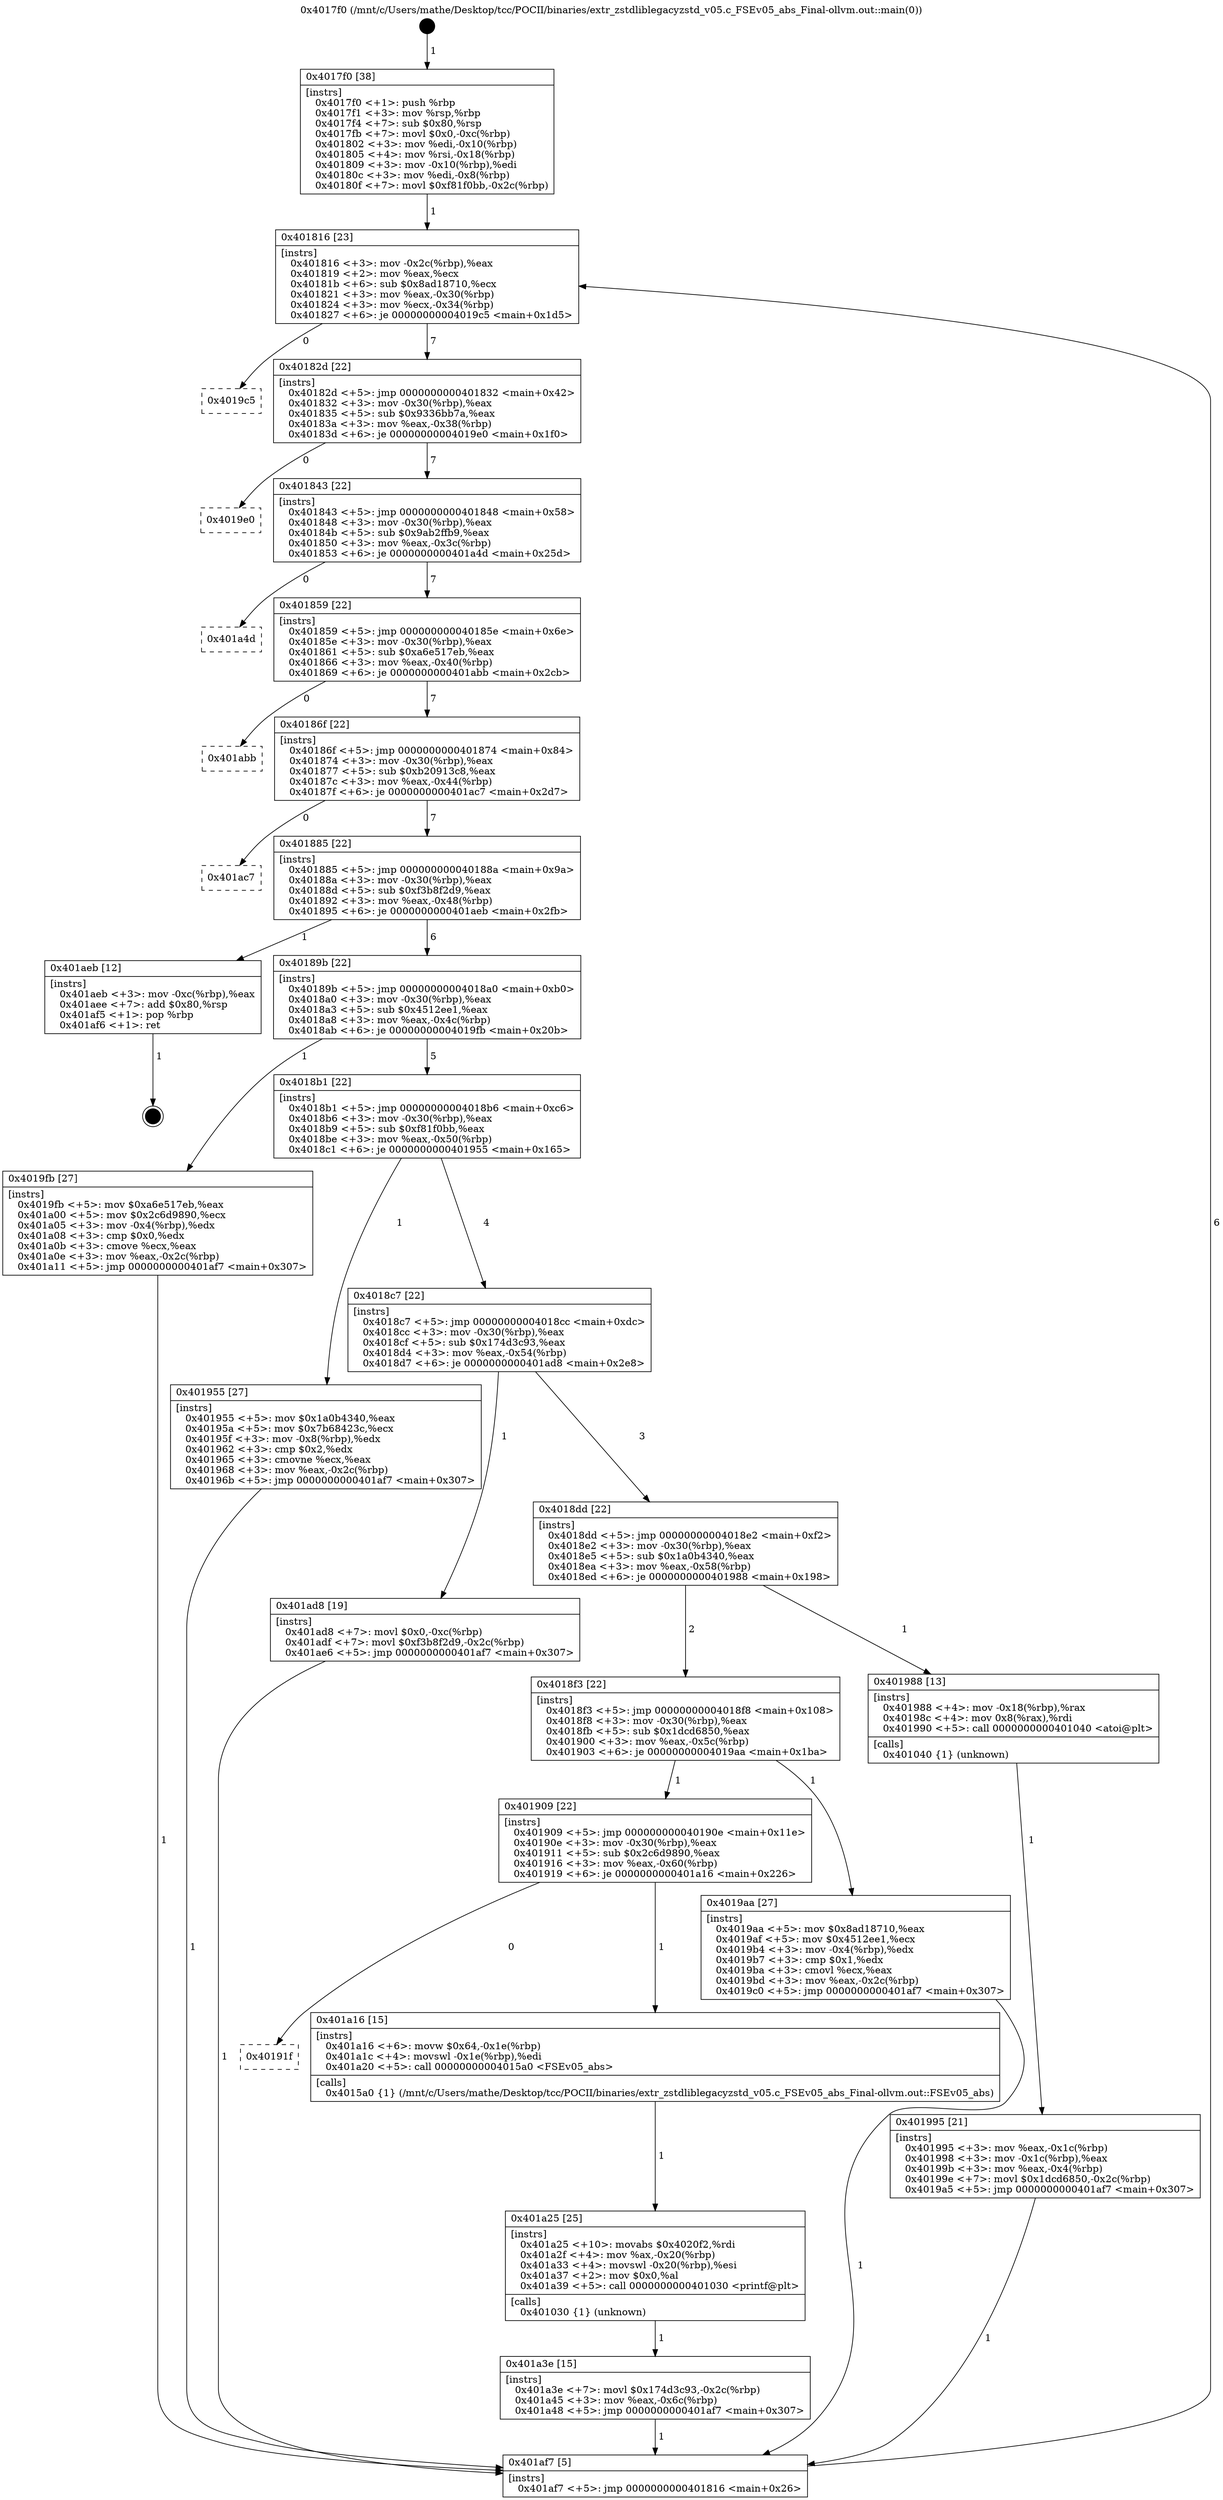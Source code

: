 digraph "0x4017f0" {
  label = "0x4017f0 (/mnt/c/Users/mathe/Desktop/tcc/POCII/binaries/extr_zstdliblegacyzstd_v05.c_FSEv05_abs_Final-ollvm.out::main(0))"
  labelloc = "t"
  node[shape=record]

  Entry [label="",width=0.3,height=0.3,shape=circle,fillcolor=black,style=filled]
  "0x401816" [label="{
     0x401816 [23]\l
     | [instrs]\l
     &nbsp;&nbsp;0x401816 \<+3\>: mov -0x2c(%rbp),%eax\l
     &nbsp;&nbsp;0x401819 \<+2\>: mov %eax,%ecx\l
     &nbsp;&nbsp;0x40181b \<+6\>: sub $0x8ad18710,%ecx\l
     &nbsp;&nbsp;0x401821 \<+3\>: mov %eax,-0x30(%rbp)\l
     &nbsp;&nbsp;0x401824 \<+3\>: mov %ecx,-0x34(%rbp)\l
     &nbsp;&nbsp;0x401827 \<+6\>: je 00000000004019c5 \<main+0x1d5\>\l
  }"]
  "0x4019c5" [label="{
     0x4019c5\l
  }", style=dashed]
  "0x40182d" [label="{
     0x40182d [22]\l
     | [instrs]\l
     &nbsp;&nbsp;0x40182d \<+5\>: jmp 0000000000401832 \<main+0x42\>\l
     &nbsp;&nbsp;0x401832 \<+3\>: mov -0x30(%rbp),%eax\l
     &nbsp;&nbsp;0x401835 \<+5\>: sub $0x9336bb7a,%eax\l
     &nbsp;&nbsp;0x40183a \<+3\>: mov %eax,-0x38(%rbp)\l
     &nbsp;&nbsp;0x40183d \<+6\>: je 00000000004019e0 \<main+0x1f0\>\l
  }"]
  Exit [label="",width=0.3,height=0.3,shape=circle,fillcolor=black,style=filled,peripheries=2]
  "0x4019e0" [label="{
     0x4019e0\l
  }", style=dashed]
  "0x401843" [label="{
     0x401843 [22]\l
     | [instrs]\l
     &nbsp;&nbsp;0x401843 \<+5\>: jmp 0000000000401848 \<main+0x58\>\l
     &nbsp;&nbsp;0x401848 \<+3\>: mov -0x30(%rbp),%eax\l
     &nbsp;&nbsp;0x40184b \<+5\>: sub $0x9ab2ffb9,%eax\l
     &nbsp;&nbsp;0x401850 \<+3\>: mov %eax,-0x3c(%rbp)\l
     &nbsp;&nbsp;0x401853 \<+6\>: je 0000000000401a4d \<main+0x25d\>\l
  }"]
  "0x401a3e" [label="{
     0x401a3e [15]\l
     | [instrs]\l
     &nbsp;&nbsp;0x401a3e \<+7\>: movl $0x174d3c93,-0x2c(%rbp)\l
     &nbsp;&nbsp;0x401a45 \<+3\>: mov %eax,-0x6c(%rbp)\l
     &nbsp;&nbsp;0x401a48 \<+5\>: jmp 0000000000401af7 \<main+0x307\>\l
  }"]
  "0x401a4d" [label="{
     0x401a4d\l
  }", style=dashed]
  "0x401859" [label="{
     0x401859 [22]\l
     | [instrs]\l
     &nbsp;&nbsp;0x401859 \<+5\>: jmp 000000000040185e \<main+0x6e\>\l
     &nbsp;&nbsp;0x40185e \<+3\>: mov -0x30(%rbp),%eax\l
     &nbsp;&nbsp;0x401861 \<+5\>: sub $0xa6e517eb,%eax\l
     &nbsp;&nbsp;0x401866 \<+3\>: mov %eax,-0x40(%rbp)\l
     &nbsp;&nbsp;0x401869 \<+6\>: je 0000000000401abb \<main+0x2cb\>\l
  }"]
  "0x401a25" [label="{
     0x401a25 [25]\l
     | [instrs]\l
     &nbsp;&nbsp;0x401a25 \<+10\>: movabs $0x4020f2,%rdi\l
     &nbsp;&nbsp;0x401a2f \<+4\>: mov %ax,-0x20(%rbp)\l
     &nbsp;&nbsp;0x401a33 \<+4\>: movswl -0x20(%rbp),%esi\l
     &nbsp;&nbsp;0x401a37 \<+2\>: mov $0x0,%al\l
     &nbsp;&nbsp;0x401a39 \<+5\>: call 0000000000401030 \<printf@plt\>\l
     | [calls]\l
     &nbsp;&nbsp;0x401030 \{1\} (unknown)\l
  }"]
  "0x401abb" [label="{
     0x401abb\l
  }", style=dashed]
  "0x40186f" [label="{
     0x40186f [22]\l
     | [instrs]\l
     &nbsp;&nbsp;0x40186f \<+5\>: jmp 0000000000401874 \<main+0x84\>\l
     &nbsp;&nbsp;0x401874 \<+3\>: mov -0x30(%rbp),%eax\l
     &nbsp;&nbsp;0x401877 \<+5\>: sub $0xb20913c8,%eax\l
     &nbsp;&nbsp;0x40187c \<+3\>: mov %eax,-0x44(%rbp)\l
     &nbsp;&nbsp;0x40187f \<+6\>: je 0000000000401ac7 \<main+0x2d7\>\l
  }"]
  "0x40191f" [label="{
     0x40191f\l
  }", style=dashed]
  "0x401ac7" [label="{
     0x401ac7\l
  }", style=dashed]
  "0x401885" [label="{
     0x401885 [22]\l
     | [instrs]\l
     &nbsp;&nbsp;0x401885 \<+5\>: jmp 000000000040188a \<main+0x9a\>\l
     &nbsp;&nbsp;0x40188a \<+3\>: mov -0x30(%rbp),%eax\l
     &nbsp;&nbsp;0x40188d \<+5\>: sub $0xf3b8f2d9,%eax\l
     &nbsp;&nbsp;0x401892 \<+3\>: mov %eax,-0x48(%rbp)\l
     &nbsp;&nbsp;0x401895 \<+6\>: je 0000000000401aeb \<main+0x2fb\>\l
  }"]
  "0x401a16" [label="{
     0x401a16 [15]\l
     | [instrs]\l
     &nbsp;&nbsp;0x401a16 \<+6\>: movw $0x64,-0x1e(%rbp)\l
     &nbsp;&nbsp;0x401a1c \<+4\>: movswl -0x1e(%rbp),%edi\l
     &nbsp;&nbsp;0x401a20 \<+5\>: call 00000000004015a0 \<FSEv05_abs\>\l
     | [calls]\l
     &nbsp;&nbsp;0x4015a0 \{1\} (/mnt/c/Users/mathe/Desktop/tcc/POCII/binaries/extr_zstdliblegacyzstd_v05.c_FSEv05_abs_Final-ollvm.out::FSEv05_abs)\l
  }"]
  "0x401aeb" [label="{
     0x401aeb [12]\l
     | [instrs]\l
     &nbsp;&nbsp;0x401aeb \<+3\>: mov -0xc(%rbp),%eax\l
     &nbsp;&nbsp;0x401aee \<+7\>: add $0x80,%rsp\l
     &nbsp;&nbsp;0x401af5 \<+1\>: pop %rbp\l
     &nbsp;&nbsp;0x401af6 \<+1\>: ret\l
  }"]
  "0x40189b" [label="{
     0x40189b [22]\l
     | [instrs]\l
     &nbsp;&nbsp;0x40189b \<+5\>: jmp 00000000004018a0 \<main+0xb0\>\l
     &nbsp;&nbsp;0x4018a0 \<+3\>: mov -0x30(%rbp),%eax\l
     &nbsp;&nbsp;0x4018a3 \<+5\>: sub $0x4512ee1,%eax\l
     &nbsp;&nbsp;0x4018a8 \<+3\>: mov %eax,-0x4c(%rbp)\l
     &nbsp;&nbsp;0x4018ab \<+6\>: je 00000000004019fb \<main+0x20b\>\l
  }"]
  "0x401909" [label="{
     0x401909 [22]\l
     | [instrs]\l
     &nbsp;&nbsp;0x401909 \<+5\>: jmp 000000000040190e \<main+0x11e\>\l
     &nbsp;&nbsp;0x40190e \<+3\>: mov -0x30(%rbp),%eax\l
     &nbsp;&nbsp;0x401911 \<+5\>: sub $0x2c6d9890,%eax\l
     &nbsp;&nbsp;0x401916 \<+3\>: mov %eax,-0x60(%rbp)\l
     &nbsp;&nbsp;0x401919 \<+6\>: je 0000000000401a16 \<main+0x226\>\l
  }"]
  "0x4019fb" [label="{
     0x4019fb [27]\l
     | [instrs]\l
     &nbsp;&nbsp;0x4019fb \<+5\>: mov $0xa6e517eb,%eax\l
     &nbsp;&nbsp;0x401a00 \<+5\>: mov $0x2c6d9890,%ecx\l
     &nbsp;&nbsp;0x401a05 \<+3\>: mov -0x4(%rbp),%edx\l
     &nbsp;&nbsp;0x401a08 \<+3\>: cmp $0x0,%edx\l
     &nbsp;&nbsp;0x401a0b \<+3\>: cmove %ecx,%eax\l
     &nbsp;&nbsp;0x401a0e \<+3\>: mov %eax,-0x2c(%rbp)\l
     &nbsp;&nbsp;0x401a11 \<+5\>: jmp 0000000000401af7 \<main+0x307\>\l
  }"]
  "0x4018b1" [label="{
     0x4018b1 [22]\l
     | [instrs]\l
     &nbsp;&nbsp;0x4018b1 \<+5\>: jmp 00000000004018b6 \<main+0xc6\>\l
     &nbsp;&nbsp;0x4018b6 \<+3\>: mov -0x30(%rbp),%eax\l
     &nbsp;&nbsp;0x4018b9 \<+5\>: sub $0xf81f0bb,%eax\l
     &nbsp;&nbsp;0x4018be \<+3\>: mov %eax,-0x50(%rbp)\l
     &nbsp;&nbsp;0x4018c1 \<+6\>: je 0000000000401955 \<main+0x165\>\l
  }"]
  "0x4019aa" [label="{
     0x4019aa [27]\l
     | [instrs]\l
     &nbsp;&nbsp;0x4019aa \<+5\>: mov $0x8ad18710,%eax\l
     &nbsp;&nbsp;0x4019af \<+5\>: mov $0x4512ee1,%ecx\l
     &nbsp;&nbsp;0x4019b4 \<+3\>: mov -0x4(%rbp),%edx\l
     &nbsp;&nbsp;0x4019b7 \<+3\>: cmp $0x1,%edx\l
     &nbsp;&nbsp;0x4019ba \<+3\>: cmovl %ecx,%eax\l
     &nbsp;&nbsp;0x4019bd \<+3\>: mov %eax,-0x2c(%rbp)\l
     &nbsp;&nbsp;0x4019c0 \<+5\>: jmp 0000000000401af7 \<main+0x307\>\l
  }"]
  "0x401955" [label="{
     0x401955 [27]\l
     | [instrs]\l
     &nbsp;&nbsp;0x401955 \<+5\>: mov $0x1a0b4340,%eax\l
     &nbsp;&nbsp;0x40195a \<+5\>: mov $0x7b68423c,%ecx\l
     &nbsp;&nbsp;0x40195f \<+3\>: mov -0x8(%rbp),%edx\l
     &nbsp;&nbsp;0x401962 \<+3\>: cmp $0x2,%edx\l
     &nbsp;&nbsp;0x401965 \<+3\>: cmovne %ecx,%eax\l
     &nbsp;&nbsp;0x401968 \<+3\>: mov %eax,-0x2c(%rbp)\l
     &nbsp;&nbsp;0x40196b \<+5\>: jmp 0000000000401af7 \<main+0x307\>\l
  }"]
  "0x4018c7" [label="{
     0x4018c7 [22]\l
     | [instrs]\l
     &nbsp;&nbsp;0x4018c7 \<+5\>: jmp 00000000004018cc \<main+0xdc\>\l
     &nbsp;&nbsp;0x4018cc \<+3\>: mov -0x30(%rbp),%eax\l
     &nbsp;&nbsp;0x4018cf \<+5\>: sub $0x174d3c93,%eax\l
     &nbsp;&nbsp;0x4018d4 \<+3\>: mov %eax,-0x54(%rbp)\l
     &nbsp;&nbsp;0x4018d7 \<+6\>: je 0000000000401ad8 \<main+0x2e8\>\l
  }"]
  "0x401af7" [label="{
     0x401af7 [5]\l
     | [instrs]\l
     &nbsp;&nbsp;0x401af7 \<+5\>: jmp 0000000000401816 \<main+0x26\>\l
  }"]
  "0x4017f0" [label="{
     0x4017f0 [38]\l
     | [instrs]\l
     &nbsp;&nbsp;0x4017f0 \<+1\>: push %rbp\l
     &nbsp;&nbsp;0x4017f1 \<+3\>: mov %rsp,%rbp\l
     &nbsp;&nbsp;0x4017f4 \<+7\>: sub $0x80,%rsp\l
     &nbsp;&nbsp;0x4017fb \<+7\>: movl $0x0,-0xc(%rbp)\l
     &nbsp;&nbsp;0x401802 \<+3\>: mov %edi,-0x10(%rbp)\l
     &nbsp;&nbsp;0x401805 \<+4\>: mov %rsi,-0x18(%rbp)\l
     &nbsp;&nbsp;0x401809 \<+3\>: mov -0x10(%rbp),%edi\l
     &nbsp;&nbsp;0x40180c \<+3\>: mov %edi,-0x8(%rbp)\l
     &nbsp;&nbsp;0x40180f \<+7\>: movl $0xf81f0bb,-0x2c(%rbp)\l
  }"]
  "0x401995" [label="{
     0x401995 [21]\l
     | [instrs]\l
     &nbsp;&nbsp;0x401995 \<+3\>: mov %eax,-0x1c(%rbp)\l
     &nbsp;&nbsp;0x401998 \<+3\>: mov -0x1c(%rbp),%eax\l
     &nbsp;&nbsp;0x40199b \<+3\>: mov %eax,-0x4(%rbp)\l
     &nbsp;&nbsp;0x40199e \<+7\>: movl $0x1dcd6850,-0x2c(%rbp)\l
     &nbsp;&nbsp;0x4019a5 \<+5\>: jmp 0000000000401af7 \<main+0x307\>\l
  }"]
  "0x401ad8" [label="{
     0x401ad8 [19]\l
     | [instrs]\l
     &nbsp;&nbsp;0x401ad8 \<+7\>: movl $0x0,-0xc(%rbp)\l
     &nbsp;&nbsp;0x401adf \<+7\>: movl $0xf3b8f2d9,-0x2c(%rbp)\l
     &nbsp;&nbsp;0x401ae6 \<+5\>: jmp 0000000000401af7 \<main+0x307\>\l
  }"]
  "0x4018dd" [label="{
     0x4018dd [22]\l
     | [instrs]\l
     &nbsp;&nbsp;0x4018dd \<+5\>: jmp 00000000004018e2 \<main+0xf2\>\l
     &nbsp;&nbsp;0x4018e2 \<+3\>: mov -0x30(%rbp),%eax\l
     &nbsp;&nbsp;0x4018e5 \<+5\>: sub $0x1a0b4340,%eax\l
     &nbsp;&nbsp;0x4018ea \<+3\>: mov %eax,-0x58(%rbp)\l
     &nbsp;&nbsp;0x4018ed \<+6\>: je 0000000000401988 \<main+0x198\>\l
  }"]
  "0x4018f3" [label="{
     0x4018f3 [22]\l
     | [instrs]\l
     &nbsp;&nbsp;0x4018f3 \<+5\>: jmp 00000000004018f8 \<main+0x108\>\l
     &nbsp;&nbsp;0x4018f8 \<+3\>: mov -0x30(%rbp),%eax\l
     &nbsp;&nbsp;0x4018fb \<+5\>: sub $0x1dcd6850,%eax\l
     &nbsp;&nbsp;0x401900 \<+3\>: mov %eax,-0x5c(%rbp)\l
     &nbsp;&nbsp;0x401903 \<+6\>: je 00000000004019aa \<main+0x1ba\>\l
  }"]
  "0x401988" [label="{
     0x401988 [13]\l
     | [instrs]\l
     &nbsp;&nbsp;0x401988 \<+4\>: mov -0x18(%rbp),%rax\l
     &nbsp;&nbsp;0x40198c \<+4\>: mov 0x8(%rax),%rdi\l
     &nbsp;&nbsp;0x401990 \<+5\>: call 0000000000401040 \<atoi@plt\>\l
     | [calls]\l
     &nbsp;&nbsp;0x401040 \{1\} (unknown)\l
  }"]
  Entry -> "0x4017f0" [label=" 1"]
  "0x401816" -> "0x4019c5" [label=" 0"]
  "0x401816" -> "0x40182d" [label=" 7"]
  "0x401aeb" -> Exit [label=" 1"]
  "0x40182d" -> "0x4019e0" [label=" 0"]
  "0x40182d" -> "0x401843" [label=" 7"]
  "0x401ad8" -> "0x401af7" [label=" 1"]
  "0x401843" -> "0x401a4d" [label=" 0"]
  "0x401843" -> "0x401859" [label=" 7"]
  "0x401a3e" -> "0x401af7" [label=" 1"]
  "0x401859" -> "0x401abb" [label=" 0"]
  "0x401859" -> "0x40186f" [label=" 7"]
  "0x401a25" -> "0x401a3e" [label=" 1"]
  "0x40186f" -> "0x401ac7" [label=" 0"]
  "0x40186f" -> "0x401885" [label=" 7"]
  "0x401a16" -> "0x401a25" [label=" 1"]
  "0x401885" -> "0x401aeb" [label=" 1"]
  "0x401885" -> "0x40189b" [label=" 6"]
  "0x401909" -> "0x40191f" [label=" 0"]
  "0x40189b" -> "0x4019fb" [label=" 1"]
  "0x40189b" -> "0x4018b1" [label=" 5"]
  "0x401909" -> "0x401a16" [label=" 1"]
  "0x4018b1" -> "0x401955" [label=" 1"]
  "0x4018b1" -> "0x4018c7" [label=" 4"]
  "0x401955" -> "0x401af7" [label=" 1"]
  "0x4017f0" -> "0x401816" [label=" 1"]
  "0x401af7" -> "0x401816" [label=" 6"]
  "0x4019fb" -> "0x401af7" [label=" 1"]
  "0x4018c7" -> "0x401ad8" [label=" 1"]
  "0x4018c7" -> "0x4018dd" [label=" 3"]
  "0x4018f3" -> "0x401909" [label=" 1"]
  "0x4018dd" -> "0x401988" [label=" 1"]
  "0x4018dd" -> "0x4018f3" [label=" 2"]
  "0x401988" -> "0x401995" [label=" 1"]
  "0x401995" -> "0x401af7" [label=" 1"]
  "0x4019aa" -> "0x401af7" [label=" 1"]
  "0x4018f3" -> "0x4019aa" [label=" 1"]
}
